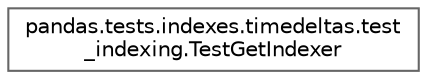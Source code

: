 digraph "Graphical Class Hierarchy"
{
 // LATEX_PDF_SIZE
  bgcolor="transparent";
  edge [fontname=Helvetica,fontsize=10,labelfontname=Helvetica,labelfontsize=10];
  node [fontname=Helvetica,fontsize=10,shape=box,height=0.2,width=0.4];
  rankdir="LR";
  Node0 [id="Node000000",label="pandas.tests.indexes.timedeltas.test\l_indexing.TestGetIndexer",height=0.2,width=0.4,color="grey40", fillcolor="white", style="filled",URL="$d7/d89/classpandas_1_1tests_1_1indexes_1_1timedeltas_1_1test__indexing_1_1TestGetIndexer.html",tooltip=" "];
}
